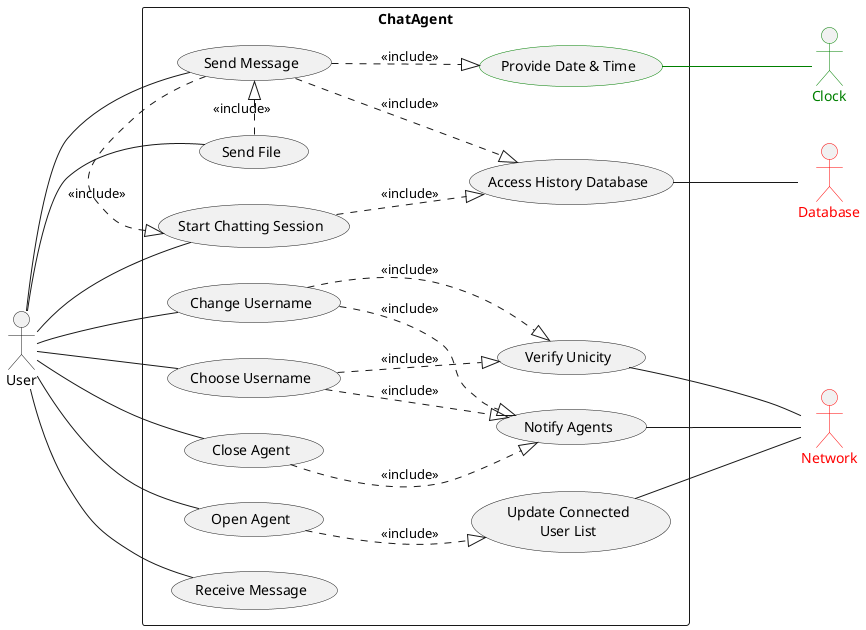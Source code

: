 @startuml usecase
left to right direction
:User: as user
    :Network: as network #line:red;text:red
    :Database: as db #line:red;text:red
    :Clock: as clock #line:green;text:green
rectangle ChatAgent{
 
 user--(Open Agent)
 user--(Close Agent)
 user--(Change Username)
 user--(Choose Username)
 user--(Start Chatting Session)

(Notify Agents)---network
(Verify Unicity)---network
(Update Connected\nUser List)--network
(Access History Database)---db
 
 (Provide Date & Time) #line:green
 (Provide Date & Time)---clock #green

 user--(Send Message)
 user--(Send File) 
 user--(Receive Message)
 
 (Send Message)<|.(Send File) : <<include>>
 
 (Close Agent)..|>(Notify Agents) : <<include>>

 (Start Chatting Session)<|.(Send Message) : <<include>>
 (Start Chatting Session).|>(Access History Database) : <<include>>
 (Send Message)..|>(Access History Database) : <<include>>
 (Send Message)..|>(Provide Date & Time) : <<include>>

 (Open Agent)..|>(Update Connected\nUser List) : <<include>>
 (Change Username)..|>(Notify Agents) : <<include>>
 (Choose Username)..|>(Notify Agents) : <<include>>
 (Choose Username)..|>(Verify Unicity) : <<include>>
 (Change Username)..|>(Verify Unicity) : <<include>>

}
@enduml